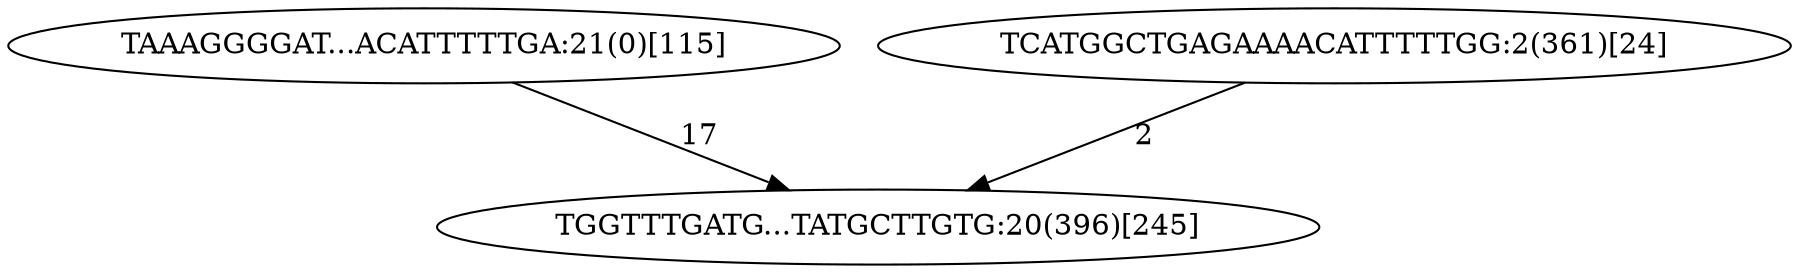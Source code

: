 digraph comp0{
0 [label="TAAAGGGGAT...ACATTTTTGA:21(0)[115]"]
0->396[label=17]
361 [label="TCATGGCTGAGAAAACATTTTTGG:2(361)[24]"]
361->396[label=2]
396 [label="TGGTTTGATG...TATGCTTGTG:20(396)[245]"]
}

